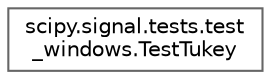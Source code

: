 digraph "Graphical Class Hierarchy"
{
 // LATEX_PDF_SIZE
  bgcolor="transparent";
  edge [fontname=Helvetica,fontsize=10,labelfontname=Helvetica,labelfontsize=10];
  node [fontname=Helvetica,fontsize=10,shape=box,height=0.2,width=0.4];
  rankdir="LR";
  Node0 [id="Node000000",label="scipy.signal.tests.test\l_windows.TestTukey",height=0.2,width=0.4,color="grey40", fillcolor="white", style="filled",URL="$d4/df8/classscipy_1_1signal_1_1tests_1_1test__windows_1_1TestTukey.html",tooltip=" "];
}
